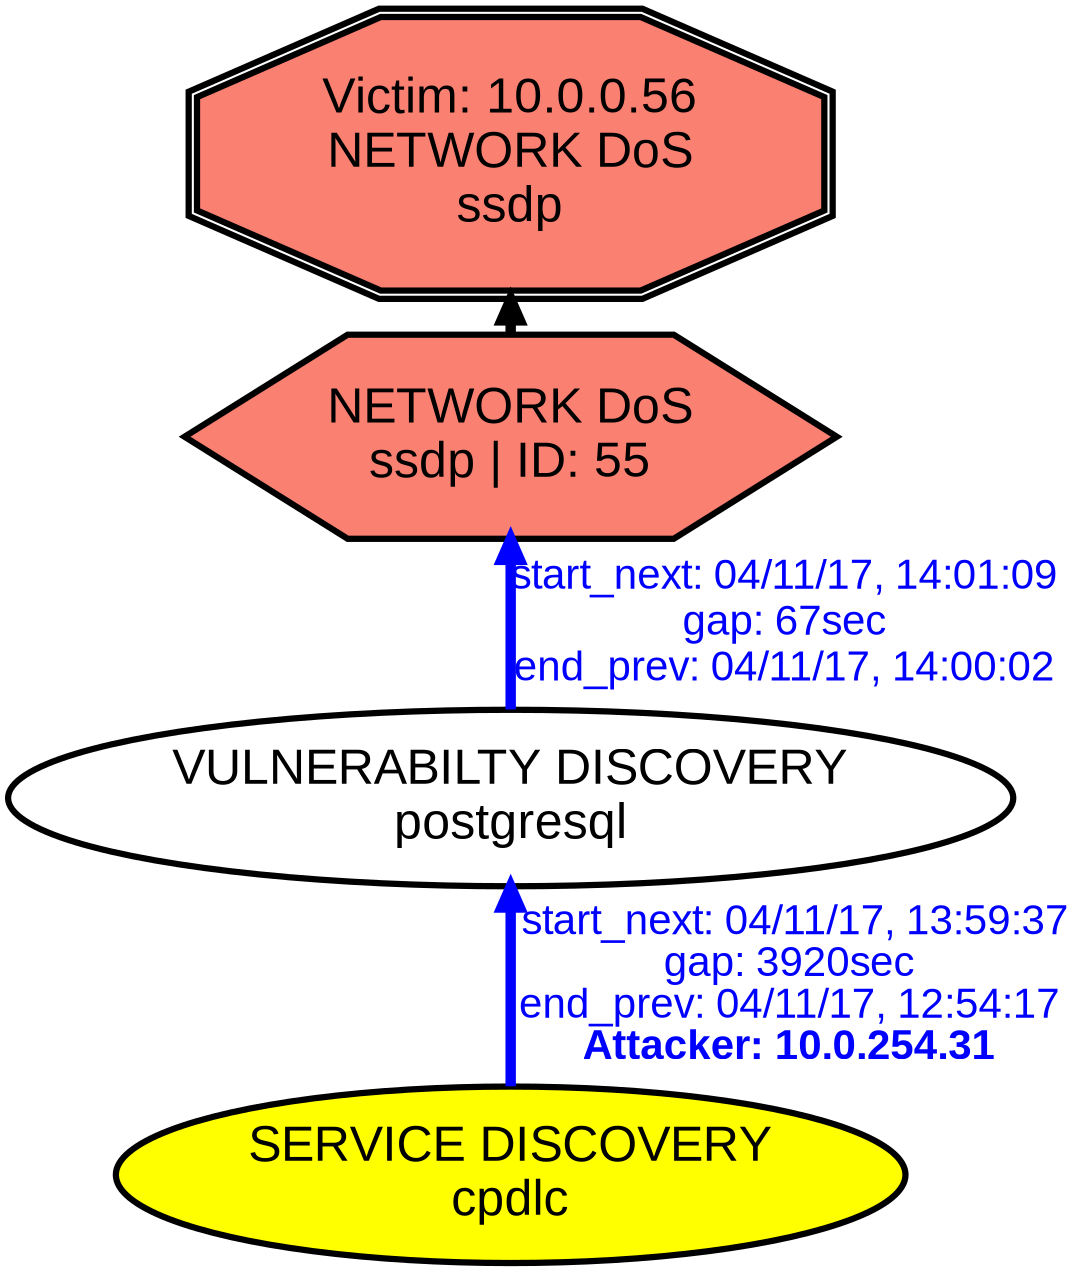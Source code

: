 digraph NETWORKDOSssdp {
rankdir="BT"; 
 graph [ nodesep="0.1", ranksep="0.02"] 
 node [ fontname=Arial, fontsize=24,penwidth=3]; 
 edge [ fontname=Arial, fontsize=20,penwidth=5 ];
"Victim: 10.0.0.56
NETWORK DoS
ssdp" [shape=doubleoctagon, style=filled, fillcolor=salmon];
{ rank = max; "Victim: 10.0.0.56
NETWORK DoS
ssdp"}
"NETWORK DoS
ssdp | ID: 55" -> "Victim: 10.0.0.56
NETWORK DoS
ssdp"
"NETWORK DoS
ssdp | ID: 55" [style=filled, fillcolor= salmon]
{ rank=same; "NETWORK DoS
ssdp | ID: 55"}
"SERVICE DISCOVERY
cpdlc" [style=filled, fillcolor= yellow]
"SERVICE DISCOVERY
cpdlc" -> "VULNERABILTY DISCOVERY
postgresql" [ color=blue] [label=<<font color="blue"> start_next: 04/11/17, 13:59:37<br/>gap: 3920sec<br/>end_prev: 04/11/17, 12:54:17</font><br/><font color="blue"><b>Attacker: 10.0.254.31</b></font>>]
"VULNERABILTY DISCOVERY
postgresql" -> "NETWORK DoS
ssdp | ID: 55" [ label="start_next: 04/11/17, 14:01:09
gap: 67sec
end_prev: 04/11/17, 14:00:02"][ fontcolor="blue" color=blue]
"SERVICE DISCOVERY
cpdlc" [shape=oval]
"SERVICE DISCOVERY
cpdlc" [tooltip="ET SCAN Potential VNC Scan 5900-5920"]
"VULNERABILTY DISCOVERY
postgresql" [shape=oval]
"VULNERABILTY DISCOVERY
postgresql" [tooltip="ET POLICY Suspicious inbound to MSSQL port 1433
ET POLICY Suspicious inbound to Oracle SQL port 1521
ET POLICY Suspicious inbound to PostgreSQL port 5432"]
"NETWORK DoS
ssdp | ID: 55" [shape=hexagon]
"NETWORK DoS
ssdp | ID: 55" [tooltip="ET DOS Possible SSDP Amplification Scan in Progress"]
}
